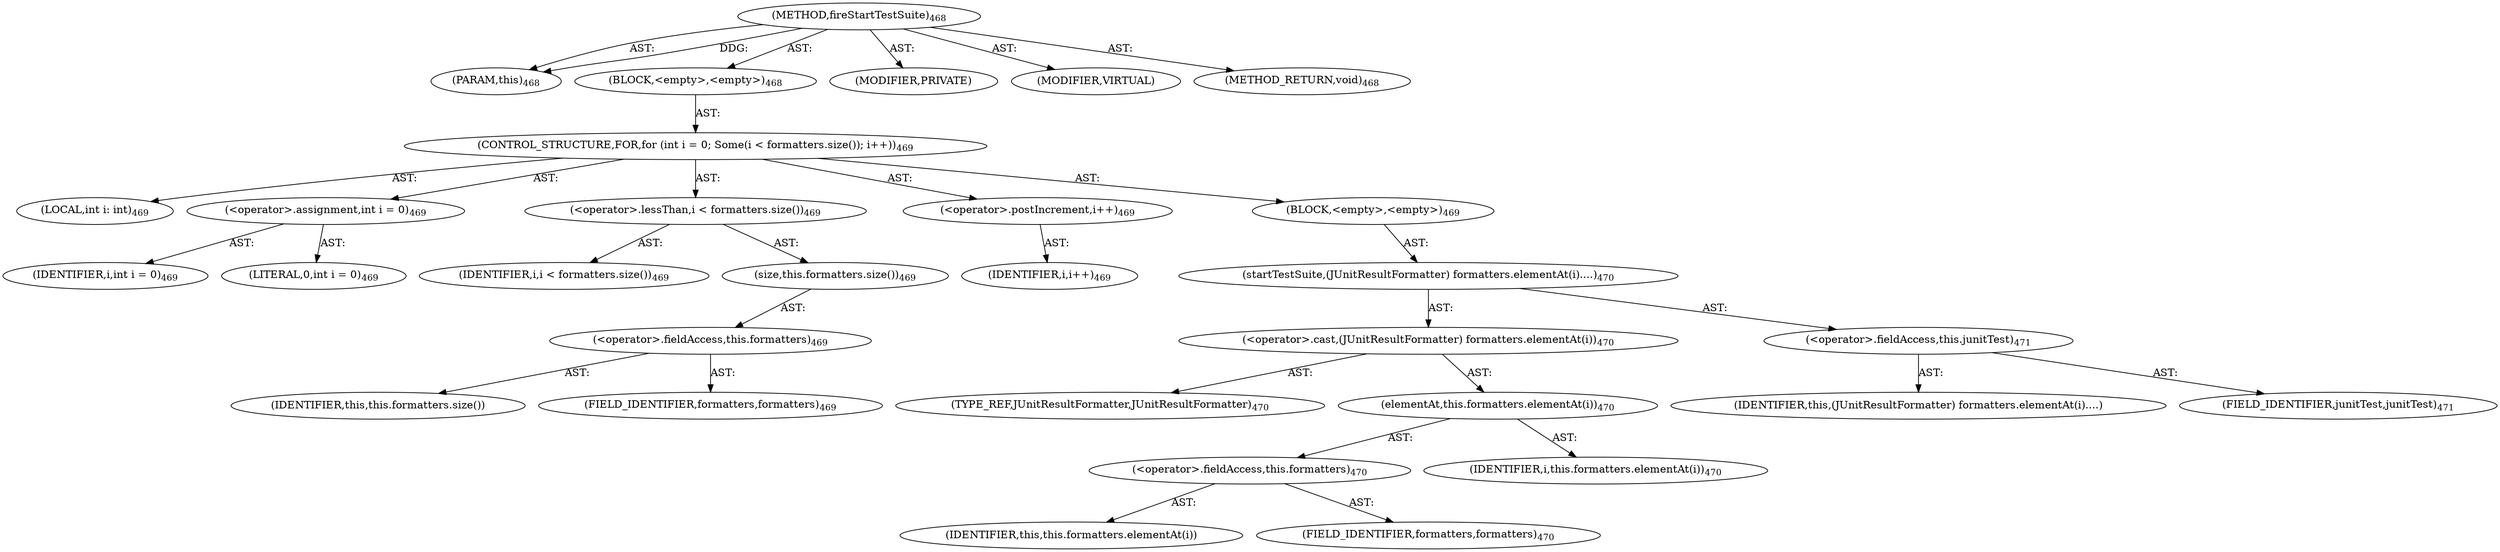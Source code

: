 digraph "fireStartTestSuite" {  
"111669149714" [label = <(METHOD,fireStartTestSuite)<SUB>468</SUB>> ]
"115964117048" [label = <(PARAM,this)<SUB>468</SUB>> ]
"25769803832" [label = <(BLOCK,&lt;empty&gt;,&lt;empty&gt;)<SUB>468</SUB>> ]
"47244640288" [label = <(CONTROL_STRUCTURE,FOR,for (int i = 0; Some(i &lt; formatters.size()); i++))<SUB>469</SUB>> ]
"94489280529" [label = <(LOCAL,int i: int)<SUB>469</SUB>> ]
"30064771315" [label = <(&lt;operator&gt;.assignment,int i = 0)<SUB>469</SUB>> ]
"68719476929" [label = <(IDENTIFIER,i,int i = 0)<SUB>469</SUB>> ]
"90194313259" [label = <(LITERAL,0,int i = 0)<SUB>469</SUB>> ]
"30064771316" [label = <(&lt;operator&gt;.lessThan,i &lt; formatters.size())<SUB>469</SUB>> ]
"68719476930" [label = <(IDENTIFIER,i,i &lt; formatters.size())<SUB>469</SUB>> ]
"30064771317" [label = <(size,this.formatters.size())<SUB>469</SUB>> ]
"30064771318" [label = <(&lt;operator&gt;.fieldAccess,this.formatters)<SUB>469</SUB>> ]
"68719476931" [label = <(IDENTIFIER,this,this.formatters.size())> ]
"55834574930" [label = <(FIELD_IDENTIFIER,formatters,formatters)<SUB>469</SUB>> ]
"30064771319" [label = <(&lt;operator&gt;.postIncrement,i++)<SUB>469</SUB>> ]
"68719476932" [label = <(IDENTIFIER,i,i++)<SUB>469</SUB>> ]
"25769803833" [label = <(BLOCK,&lt;empty&gt;,&lt;empty&gt;)<SUB>469</SUB>> ]
"30064771320" [label = <(startTestSuite,(JUnitResultFormatter) formatters.elementAt(i)....)<SUB>470</SUB>> ]
"30064771321" [label = <(&lt;operator&gt;.cast,(JUnitResultFormatter) formatters.elementAt(i))<SUB>470</SUB>> ]
"180388626442" [label = <(TYPE_REF,JUnitResultFormatter,JUnitResultFormatter)<SUB>470</SUB>> ]
"30064771322" [label = <(elementAt,this.formatters.elementAt(i))<SUB>470</SUB>> ]
"30064771323" [label = <(&lt;operator&gt;.fieldAccess,this.formatters)<SUB>470</SUB>> ]
"68719476933" [label = <(IDENTIFIER,this,this.formatters.elementAt(i))> ]
"55834574931" [label = <(FIELD_IDENTIFIER,formatters,formatters)<SUB>470</SUB>> ]
"68719476934" [label = <(IDENTIFIER,i,this.formatters.elementAt(i))<SUB>470</SUB>> ]
"30064771324" [label = <(&lt;operator&gt;.fieldAccess,this.junitTest)<SUB>471</SUB>> ]
"68719476935" [label = <(IDENTIFIER,this,(JUnitResultFormatter) formatters.elementAt(i)....)> ]
"55834574932" [label = <(FIELD_IDENTIFIER,junitTest,junitTest)<SUB>471</SUB>> ]
"133143986235" [label = <(MODIFIER,PRIVATE)> ]
"133143986236" [label = <(MODIFIER,VIRTUAL)> ]
"128849018898" [label = <(METHOD_RETURN,void)<SUB>468</SUB>> ]
  "111669149714" -> "115964117048"  [ label = "AST: "] 
  "111669149714" -> "25769803832"  [ label = "AST: "] 
  "111669149714" -> "133143986235"  [ label = "AST: "] 
  "111669149714" -> "133143986236"  [ label = "AST: "] 
  "111669149714" -> "128849018898"  [ label = "AST: "] 
  "25769803832" -> "47244640288"  [ label = "AST: "] 
  "47244640288" -> "94489280529"  [ label = "AST: "] 
  "47244640288" -> "30064771315"  [ label = "AST: "] 
  "47244640288" -> "30064771316"  [ label = "AST: "] 
  "47244640288" -> "30064771319"  [ label = "AST: "] 
  "47244640288" -> "25769803833"  [ label = "AST: "] 
  "30064771315" -> "68719476929"  [ label = "AST: "] 
  "30064771315" -> "90194313259"  [ label = "AST: "] 
  "30064771316" -> "68719476930"  [ label = "AST: "] 
  "30064771316" -> "30064771317"  [ label = "AST: "] 
  "30064771317" -> "30064771318"  [ label = "AST: "] 
  "30064771318" -> "68719476931"  [ label = "AST: "] 
  "30064771318" -> "55834574930"  [ label = "AST: "] 
  "30064771319" -> "68719476932"  [ label = "AST: "] 
  "25769803833" -> "30064771320"  [ label = "AST: "] 
  "30064771320" -> "30064771321"  [ label = "AST: "] 
  "30064771320" -> "30064771324"  [ label = "AST: "] 
  "30064771321" -> "180388626442"  [ label = "AST: "] 
  "30064771321" -> "30064771322"  [ label = "AST: "] 
  "30064771322" -> "30064771323"  [ label = "AST: "] 
  "30064771322" -> "68719476934"  [ label = "AST: "] 
  "30064771323" -> "68719476933"  [ label = "AST: "] 
  "30064771323" -> "55834574931"  [ label = "AST: "] 
  "30064771324" -> "68719476935"  [ label = "AST: "] 
  "30064771324" -> "55834574932"  [ label = "AST: "] 
  "111669149714" -> "115964117048"  [ label = "DDG: "] 
}
